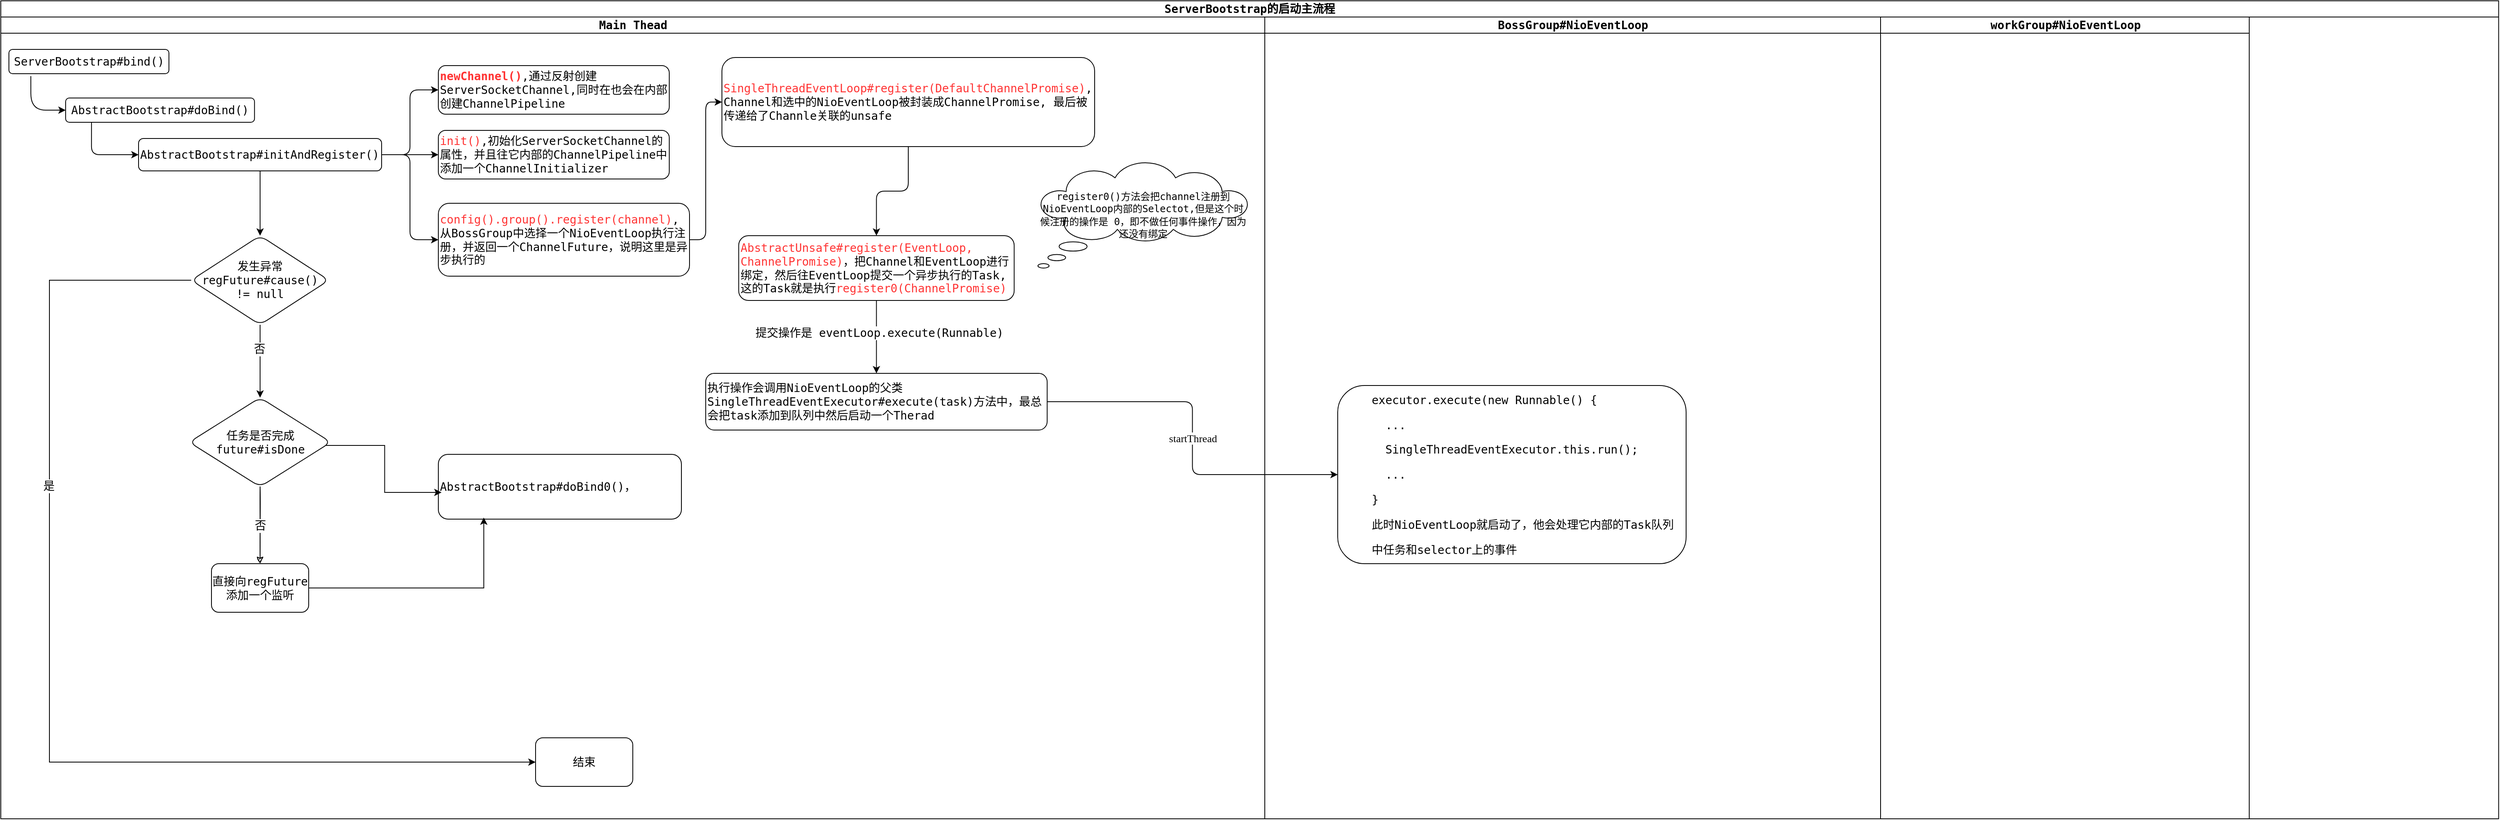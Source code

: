 <mxfile version="25.0.1">
  <diagram name="Page-1" id="74e2e168-ea6b-b213-b513-2b3c1d86103e">
    <mxGraphModel dx="3174" dy="1145" grid="1" gridSize="10" guides="1" tooltips="1" connect="1" arrows="1" fold="1" page="1" pageScale="1" pageWidth="1100" pageHeight="850" background="none" math="0" shadow="0">
      <root>
        <mxCell id="0" />
        <mxCell id="1" parent="0" />
        <mxCell id="77e6c97f196da883-1" value="ServerBootstrap的启动主流程" style="swimlane;html=1;childLayout=stackLayout;startSize=20;rounded=0;shadow=0;labelBackgroundColor=none;strokeWidth=1;fontFamily=Monaco, monospace;fontSize=14;align=center;fontSource=https%3A%2F%2Ffonts.googleapis.com%2Fcss%3Ffamily%3DMonaco%252C%2Bmonospace;" parent="1" vertex="1">
          <mxGeometry x="-30" y="70" width="3082.805" height="1010" as="geometry">
            <mxRectangle x="70" y="40" width="60" height="20" as="alternateBounds" />
          </mxGeometry>
        </mxCell>
        <mxCell id="77e6c97f196da883-2" value="Main Thead" style="swimlane;html=1;startSize=20;fontFamily=Monaco, monospace;fontSource=https%3A%2F%2Ffonts.googleapis.com%2Fcss%3Ffamily%3DMonaco%252C%2Bmonospace;fontSize=14;swimlaneLine=1;absoluteArcSize=0;" parent="77e6c97f196da883-1" vertex="1">
          <mxGeometry y="20" width="1560" height="990" as="geometry" />
        </mxCell>
        <mxCell id="LekEVazieS8v96OrT8rm-4" style="rounded=1;hachureGap=4;orthogonalLoop=1;jettySize=auto;html=1;exitX=0.137;exitY=1.1;exitDx=0;exitDy=0;entryX=0;entryY=0.5;entryDx=0;entryDy=0;fontFamily=Architects Daughter;fontSource=https%3A%2F%2Ffonts.googleapis.com%2Fcss%3Ffamily%3DArchitects%2BDaughter;jumpStyle=arc;jumpSize=6;flowAnimation=0;shadow=0;anchorPointDirection=1;startFill=1;endFill=1;orthogonal=0;enumerate=0;comic=0;edgeStyle=orthogonalEdgeStyle;arcSize=41;curved=0;exitPerimeter=0;" parent="77e6c97f196da883-2" source="77e6c97f196da883-8" target="LekEVazieS8v96OrT8rm-3" edge="1">
          <mxGeometry relative="1" as="geometry" />
        </mxCell>
        <mxCell id="77e6c97f196da883-8" value="ServerBootstrap#bind()" style="rounded=1;whiteSpace=wrap;html=1;shadow=0;labelBackgroundColor=none;strokeWidth=1;fontFamily=Monaco, monospace;fontSize=14;align=center;fontSource=https%3A%2F%2Ffonts.googleapis.com%2Fcss%3Ffamily%3DMonaco%252C%2Bmonospace;" parent="77e6c97f196da883-2" vertex="1">
          <mxGeometry x="10" y="40" width="197.5" height="30" as="geometry" />
        </mxCell>
        <mxCell id="LekEVazieS8v96OrT8rm-7" value="" style="edgeStyle=orthogonalEdgeStyle;rounded=1;hachureGap=4;orthogonalLoop=1;jettySize=auto;html=1;fontFamily=Architects Daughter;fontSource=https%3A%2F%2Ffonts.googleapis.com%2Fcss%3Ffamily%3DArchitects%2BDaughter;curved=0;entryX=0;entryY=0.5;entryDx=0;entryDy=0;exitX=0.137;exitY=0.967;exitDx=0;exitDy=0;exitPerimeter=0;" parent="77e6c97f196da883-2" source="LekEVazieS8v96OrT8rm-3" target="LekEVazieS8v96OrT8rm-6" edge="1">
          <mxGeometry relative="1" as="geometry" />
        </mxCell>
        <mxCell id="LekEVazieS8v96OrT8rm-3" value="AbstractBootstrap#doBind()" style="rounded=1;whiteSpace=wrap;html=1;shadow=0;labelBackgroundColor=none;strokeWidth=1;fontFamily=Monaco, monospace;fontSize=14;align=center;fontSource=https%3A%2F%2Ffonts.googleapis.com%2Fcss%3Ffamily%3DMonaco%252C%2Bmonospace;" parent="77e6c97f196da883-2" vertex="1">
          <mxGeometry x="80" y="100" width="233.12" height="30" as="geometry" />
        </mxCell>
        <mxCell id="LekEVazieS8v96OrT8rm-11" value="" style="edgeStyle=orthogonalEdgeStyle;rounded=1;hachureGap=4;orthogonalLoop=1;jettySize=auto;html=1;fontFamily=Architects Daughter;fontSource=https%3A%2F%2Ffonts.googleapis.com%2Fcss%3Ffamily%3DArchitects%2BDaughter;curved=0;entryX=0;entryY=0.5;entryDx=0;entryDy=0;" parent="77e6c97f196da883-2" source="LekEVazieS8v96OrT8rm-6" target="LekEVazieS8v96OrT8rm-10" edge="1">
          <mxGeometry relative="1" as="geometry" />
        </mxCell>
        <mxCell id="LekEVazieS8v96OrT8rm-15" style="edgeStyle=orthogonalEdgeStyle;rounded=1;hachureGap=4;orthogonalLoop=1;jettySize=auto;html=1;entryX=0;entryY=0.5;entryDx=0;entryDy=0;fontFamily=Architects Daughter;fontSource=https%3A%2F%2Ffonts.googleapis.com%2Fcss%3Ffamily%3DArchitects%2BDaughter;curved=0;" parent="77e6c97f196da883-2" source="LekEVazieS8v96OrT8rm-6" target="LekEVazieS8v96OrT8rm-14" edge="1">
          <mxGeometry relative="1" as="geometry" />
        </mxCell>
        <mxCell id="jJEf5UKBSsvZmzkTUECD-8" value="" style="edgeStyle=orthogonalEdgeStyle;rounded=1;hachureGap=4;orthogonalLoop=1;jettySize=auto;html=1;fontFamily=Architects Daughter;fontSource=https%3A%2F%2Ffonts.googleapis.com%2Fcss%3Ffamily%3DArchitects%2BDaughter;curved=0;" edge="1" parent="77e6c97f196da883-2" source="LekEVazieS8v96OrT8rm-6" target="jJEf5UKBSsvZmzkTUECD-7">
          <mxGeometry relative="1" as="geometry" />
        </mxCell>
        <mxCell id="LekEVazieS8v96OrT8rm-6" value="AbstractBootstrap#initAndRegister()" style="rounded=1;whiteSpace=wrap;html=1;shadow=0;labelBackgroundColor=none;strokeWidth=1;fontFamily=Monaco, monospace;fontSize=14;align=left;fontSource=https%3A%2F%2Ffonts.googleapis.com%2Fcss%3Ffamily%3DMonaco%252C%2Bmonospace;" parent="77e6c97f196da883-2" vertex="1">
          <mxGeometry x="170" y="150" width="300" height="40" as="geometry" />
        </mxCell>
        <mxCell id="LekEVazieS8v96OrT8rm-10" value="&lt;span style=&quot;background-color: initial;&quot;&gt;&lt;b&gt;&lt;font color=&quot;#ff3333&quot;&gt;newChannel()&lt;/font&gt;&lt;/b&gt;,通过反射创建ServerSocketChannel,同时在也会在内部创建ChannelPipeline&lt;/span&gt;" style="whiteSpace=wrap;html=1;fontSize=14;fontFamily=Monaco, monospace;align=left;rounded=1;shadow=0;labelBackgroundColor=none;strokeWidth=1;fontSource=https%3A%2F%2Ffonts.googleapis.com%2Fcss%3Ffamily%3DMonaco%252C%2Bmonospace;" parent="77e6c97f196da883-2" vertex="1">
          <mxGeometry x="540" y="60" width="285" height="60" as="geometry" />
        </mxCell>
        <mxCell id="LekEVazieS8v96OrT8rm-12" value="" style="edgeStyle=orthogonalEdgeStyle;rounded=1;hachureGap=4;orthogonalLoop=1;jettySize=auto;html=1;fontFamily=Architects Daughter;fontSource=https%3A%2F%2Ffonts.googleapis.com%2Fcss%3Ffamily%3DArchitects%2BDaughter;curved=0;exitX=1;exitY=0.5;exitDx=0;exitDy=0;" parent="77e6c97f196da883-2" source="LekEVazieS8v96OrT8rm-6" target="LekEVazieS8v96OrT8rm-13" edge="1">
          <mxGeometry relative="1" as="geometry">
            <mxPoint x="580" y="320" as="sourcePoint" />
          </mxGeometry>
        </mxCell>
        <mxCell id="LekEVazieS8v96OrT8rm-13" value="&lt;span style=&quot;background-color: initial;&quot;&gt;&lt;font color=&quot;#ff3333&quot;&gt;init()&lt;/font&gt;,初始化ServerSocketChannel的属性，并且往它内部的ChannelPipeline中添加一个ChannelInitializer&lt;/span&gt;" style="whiteSpace=wrap;html=1;fontSize=14;fontFamily=Monaco, monospace;align=left;rounded=1;shadow=0;labelBackgroundColor=none;strokeWidth=1;fontSource=https%3A%2F%2Ffonts.googleapis.com%2Fcss%3Ffamily%3DMonaco%252C%2Bmonospace;" parent="77e6c97f196da883-2" vertex="1">
          <mxGeometry x="540" y="140" width="285" height="60" as="geometry" />
        </mxCell>
        <mxCell id="LekEVazieS8v96OrT8rm-19" value="" style="edgeStyle=orthogonalEdgeStyle;rounded=1;hachureGap=4;orthogonalLoop=1;jettySize=auto;html=1;fontFamily=Architects Daughter;fontSource=https%3A%2F%2Ffonts.googleapis.com%2Fcss%3Ffamily%3DArchitects%2BDaughter;curved=0;entryX=0;entryY=0.5;entryDx=0;entryDy=0;" parent="77e6c97f196da883-2" source="LekEVazieS8v96OrT8rm-14" target="LekEVazieS8v96OrT8rm-18" edge="1">
          <mxGeometry relative="1" as="geometry" />
        </mxCell>
        <mxCell id="LekEVazieS8v96OrT8rm-14" value="&lt;span style=&quot;background-color: initial;&quot;&gt;&lt;font color=&quot;#ff3333&quot;&gt;config().group().register(channel)&lt;/font&gt;,从BossGroup中选择一个NioEventLoop执行注册，并返回一个ChannelFuture，说明这里是异步执行的&lt;/span&gt;" style="whiteSpace=wrap;html=1;fontSize=14;fontFamily=Monaco, monospace;align=left;rounded=1;shadow=0;labelBackgroundColor=none;strokeWidth=1;fontSource=https%3A%2F%2Ffonts.googleapis.com%2Fcss%3Ffamily%3DMonaco%252C%2Bmonospace;" parent="77e6c97f196da883-2" vertex="1">
          <mxGeometry x="540" y="230" width="310" height="90" as="geometry" />
        </mxCell>
        <mxCell id="LekEVazieS8v96OrT8rm-16" value="AbstractBootstrap#doBind0()，" style="rounded=1;whiteSpace=wrap;html=1;shadow=0;labelBackgroundColor=none;strokeWidth=1;fontFamily=Monaco, monospace;fontSize=14;align=left;fontSource=https%3A%2F%2Ffonts.googleapis.com%2Fcss%3Ffamily%3DMonaco%252C%2Bmonospace;" parent="77e6c97f196da883-2" vertex="1">
          <mxGeometry x="540" y="540" width="300" height="80" as="geometry" />
        </mxCell>
        <mxCell id="LekEVazieS8v96OrT8rm-21" value="" style="edgeStyle=orthogonalEdgeStyle;rounded=1;hachureGap=4;orthogonalLoop=1;jettySize=auto;html=1;fontFamily=Architects Daughter;fontSource=https%3A%2F%2Ffonts.googleapis.com%2Fcss%3Ffamily%3DArchitects%2BDaughter;curved=0;" parent="77e6c97f196da883-2" source="LekEVazieS8v96OrT8rm-18" target="LekEVazieS8v96OrT8rm-20" edge="1">
          <mxGeometry relative="1" as="geometry" />
        </mxCell>
        <mxCell id="LekEVazieS8v96OrT8rm-18" value="&lt;font color=&quot;#ff3333&quot;&gt;SingleThreadEventLoop#register(DefaultChannelPromise)&lt;/font&gt;, Channel和选中的NioEventLoop被封装成ChannelPromise, 最后被传递给了Channle关联的unsafe" style="whiteSpace=wrap;html=1;fontSize=14;fontFamily=Monaco, monospace;align=left;rounded=1;shadow=0;labelBackgroundColor=none;strokeWidth=1;fontSource=https%3A%2F%2Ffonts.googleapis.com%2Fcss%3Ffamily%3DMonaco%252C%2Bmonospace;" parent="77e6c97f196da883-2" vertex="1">
          <mxGeometry x="890" y="50" width="460" height="110" as="geometry" />
        </mxCell>
        <mxCell id="LekEVazieS8v96OrT8rm-20" value="&lt;font color=&quot;#ff3333&quot;&gt;AbstractUnsafe#register(EventLoop, ChannelPromise)&lt;/font&gt;，把Channel和EventLoop进行绑定，然后往EventLoop提交一个异步执行的Task,这的Task就是执行&lt;font color=&quot;#ff3333&quot;&gt;register0(ChannelPromise)&lt;/font&gt;" style="whiteSpace=wrap;html=1;fontSize=14;fontFamily=Monaco, monospace;align=left;rounded=1;shadow=0;labelBackgroundColor=none;strokeWidth=1;fontSource=https%3A%2F%2Ffonts.googleapis.com%2Fcss%3Ffamily%3DMonaco%252C%2Bmonospace;" parent="77e6c97f196da883-2" vertex="1">
          <mxGeometry x="910.7" y="270" width="340" height="80" as="geometry" />
        </mxCell>
        <mxCell id="LekEVazieS8v96OrT8rm-22" value="执行操作会调用NioEventLoop的父类&lt;span style=&quot;font-family: Monaco, monospace; font-size: 10.5pt;&quot;&gt;SingleThreadEventExecutor&lt;/span&gt;#execute(task)方法中，最总会把task添加到队列中然后启动一个Therad" style="whiteSpace=wrap;html=1;fontSize=14;fontFamily=Monaco, monospace;align=left;rounded=1;shadow=0;labelBackgroundColor=none;strokeWidth=1;fontSource=https%3A%2F%2Ffonts.googleapis.com%2Fcss%3Ffamily%3DMonaco%252C%2Bmonospace;" parent="77e6c97f196da883-2" vertex="1">
          <mxGeometry x="870" y="440" width="421.41" height="70" as="geometry" />
        </mxCell>
        <mxCell id="LekEVazieS8v96OrT8rm-23" value="" style="edgeStyle=orthogonalEdgeStyle;rounded=1;hachureGap=4;orthogonalLoop=1;jettySize=auto;html=1;fontFamily=Architects Daughter;fontSource=https%3A%2F%2Ffonts.googleapis.com%2Fcss%3Ffamily%3DArchitects%2BDaughter;curved=0;" parent="77e6c97f196da883-2" source="LekEVazieS8v96OrT8rm-20" target="LekEVazieS8v96OrT8rm-22" edge="1">
          <mxGeometry relative="1" as="geometry" />
        </mxCell>
        <mxCell id="LekEVazieS8v96OrT8rm-24" value="&lt;font face=&quot;Monaco, monospace&quot; style=&quot;font-size: 14px;&quot;&gt;提交操作是 eventLoop.execute(Runnable)&lt;/font&gt;" style="edgeLabel;html=1;align=center;verticalAlign=middle;resizable=0;points=[];sketch=1;hachureGap=4;jiggle=2;curveFitting=1;fontFamily=Architects Daughter;fontSource=https%3A%2F%2Ffonts.googleapis.com%2Fcss%3Ffamily%3DArchitects%2BDaughter;" parent="LekEVazieS8v96OrT8rm-23" vertex="1" connectable="0">
          <mxGeometry x="-0.114" y="3" relative="1" as="geometry">
            <mxPoint as="offset" />
          </mxGeometry>
        </mxCell>
        <mxCell id="jJEf5UKBSsvZmzkTUECD-6" value="&lt;font data-font-src=&quot;https://fonts.googleapis.com/css?family=Monaco%2C+monospace&quot; face=&quot;Monaco, monospace&quot;&gt;register0()方法会把channel注册到NioEventLoop内部的Selectot,但是这个时候注册的操作是 0，即不做任何事件操作，因为还没有绑定&lt;/font&gt;" style="whiteSpace=wrap;html=1;shape=mxgraph.basic.cloud_callout;hachureGap=4;fontFamily=Architects Daughter;fontSource=https%3A%2F%2Ffonts.googleapis.com%2Fcss%3Ffamily%3DArchitects%2BDaughter;" vertex="1" parent="77e6c97f196da883-2">
          <mxGeometry x="1280" y="180" width="260" height="130" as="geometry" />
        </mxCell>
        <mxCell id="jJEf5UKBSsvZmzkTUECD-11" value="" style="edgeStyle=elbowEdgeStyle;rounded=0;hachureGap=4;orthogonalLoop=1;jettySize=auto;html=1;fontFamily=Architects Daughter;fontSource=https%3A%2F%2Ffonts.googleapis.com%2Fcss%3Ffamily%3DArchitects%2BDaughter;exitX=0;exitY=0.5;exitDx=0;exitDy=0;" edge="1" parent="77e6c97f196da883-2" source="jJEf5UKBSsvZmzkTUECD-7" target="jJEf5UKBSsvZmzkTUECD-10">
          <mxGeometry relative="1" as="geometry">
            <Array as="points">
              <mxPoint x="60" y="580" />
            </Array>
          </mxGeometry>
        </mxCell>
        <mxCell id="jJEf5UKBSsvZmzkTUECD-12" value="&lt;font style=&quot;font-size: 14px;&quot; data-font-src=&quot;https://fonts.googleapis.com/css?family=Monaco%2C+monospace&quot; face=&quot;Monaco, monospace&quot;&gt;是&lt;/font&gt;" style="edgeLabel;html=1;align=center;verticalAlign=middle;resizable=0;points=[];sketch=1;hachureGap=4;jiggle=2;curveFitting=1;fontFamily=Architects Daughter;fontSource=https%3A%2F%2Ffonts.googleapis.com%2Fcss%3Ffamily%3DArchitects%2BDaughter;" vertex="1" connectable="0" parent="jJEf5UKBSsvZmzkTUECD-11">
          <mxGeometry x="-0.374" y="-1" relative="1" as="geometry">
            <mxPoint as="offset" />
          </mxGeometry>
        </mxCell>
        <mxCell id="jJEf5UKBSsvZmzkTUECD-14" value="" style="edgeStyle=orthogonalEdgeStyle;rounded=0;hachureGap=4;orthogonalLoop=1;jettySize=auto;html=1;fontFamily=Architects Daughter;fontSource=https%3A%2F%2Ffonts.googleapis.com%2Fcss%3Ffamily%3DArchitects%2BDaughter;" edge="1" parent="77e6c97f196da883-2" source="jJEf5UKBSsvZmzkTUECD-7" target="jJEf5UKBSsvZmzkTUECD-13">
          <mxGeometry relative="1" as="geometry" />
        </mxCell>
        <mxCell id="jJEf5UKBSsvZmzkTUECD-15" value="&lt;font style=&quot;font-size: 14px;&quot; data-font-src=&quot;https://fonts.googleapis.com/css?family=Monaco%2C+monospace&quot; face=&quot;Monaco, monospace&quot;&gt;否&lt;/font&gt;" style="edgeLabel;html=1;align=center;verticalAlign=middle;resizable=0;points=[];sketch=1;hachureGap=4;jiggle=2;curveFitting=1;fontFamily=Architects Daughter;fontSource=https%3A%2F%2Ffonts.googleapis.com%2Fcss%3Ffamily%3DArchitects%2BDaughter;" vertex="1" connectable="0" parent="jJEf5UKBSsvZmzkTUECD-14">
          <mxGeometry x="-0.35" y="-1" relative="1" as="geometry">
            <mxPoint as="offset" />
          </mxGeometry>
        </mxCell>
        <mxCell id="jJEf5UKBSsvZmzkTUECD-7" value="发生异常regFuture#cause() != null" style="rhombus;whiteSpace=wrap;html=1;fontSize=14;fontFamily=Monaco, monospace;align=center;rounded=1;shadow=0;labelBackgroundColor=none;strokeWidth=1;fontSource=https%3A%2F%2Ffonts.googleapis.com%2Fcss%3Ffamily%3DMonaco%252C%2Bmonospace;" vertex="1" parent="77e6c97f196da883-2">
          <mxGeometry x="235" y="270" width="170" height="110" as="geometry" />
        </mxCell>
        <mxCell id="jJEf5UKBSsvZmzkTUECD-10" value="结束" style="whiteSpace=wrap;html=1;fontSize=14;fontFamily=Monaco, monospace;rounded=1;shadow=0;labelBackgroundColor=none;strokeWidth=1;fontSource=https%3A%2F%2Ffonts.googleapis.com%2Fcss%3Ffamily%3DMonaco%252C%2Bmonospace;" vertex="1" parent="77e6c97f196da883-2">
          <mxGeometry x="660" y="890" width="120" height="60" as="geometry" />
        </mxCell>
        <mxCell id="jJEf5UKBSsvZmzkTUECD-17" value="&lt;font style=&quot;font-size: 14px;&quot; data-font-src=&quot;https://fonts.googleapis.com/css?family=Monaco%2C+monospace&quot; face=&quot;Monaco, monospace&quot;&gt;否&lt;/font&gt;" style="edgeStyle=orthogonalEdgeStyle;rounded=0;sketch=1;hachureGap=4;jiggle=2;curveFitting=1;orthogonalLoop=1;jettySize=auto;html=1;fontFamily=Architects Daughter;fontSource=https%3A%2F%2Ffonts.googleapis.com%2Fcss%3Ffamily%3DArchitects%2BDaughter;" edge="1" parent="77e6c97f196da883-2" source="jJEf5UKBSsvZmzkTUECD-13" target="jJEf5UKBSsvZmzkTUECD-16">
          <mxGeometry relative="1" as="geometry" />
        </mxCell>
        <mxCell id="jJEf5UKBSsvZmzkTUECD-13" value="&lt;div&gt;任务是否完成&lt;/div&gt;future#isDone" style="rhombus;whiteSpace=wrap;html=1;fontSize=14;fontFamily=Monaco, monospace;align=center;rounded=1;shadow=0;labelBackgroundColor=none;strokeWidth=1;fontSource=https%3A%2F%2Ffonts.googleapis.com%2Fcss%3Ffamily%3DMonaco%252C%2Bmonospace;" vertex="1" parent="77e6c97f196da883-2">
          <mxGeometry x="232.5" y="470" width="175" height="110" as="geometry" />
        </mxCell>
        <mxCell id="jJEf5UKBSsvZmzkTUECD-16" value="直接向regFuture添加一个监听" style="whiteSpace=wrap;html=1;fontSize=14;fontFamily=Monaco, monospace;rounded=1;shadow=0;labelBackgroundColor=none;strokeWidth=1;fontSource=https%3A%2F%2Ffonts.googleapis.com%2Fcss%3Ffamily%3DMonaco%252C%2Bmonospace;" vertex="1" parent="77e6c97f196da883-2">
          <mxGeometry x="260" y="675" width="120" height="60" as="geometry" />
        </mxCell>
        <mxCell id="jJEf5UKBSsvZmzkTUECD-19" style="edgeStyle=orthogonalEdgeStyle;rounded=0;hachureGap=4;orthogonalLoop=1;jettySize=auto;html=1;entryX=0.187;entryY=0.975;entryDx=0;entryDy=0;entryPerimeter=0;fontFamily=Architects Daughter;fontSource=https%3A%2F%2Ffonts.googleapis.com%2Fcss%3Ffamily%3DArchitects%2BDaughter;" edge="1" parent="77e6c97f196da883-2" source="jJEf5UKBSsvZmzkTUECD-16" target="LekEVazieS8v96OrT8rm-16">
          <mxGeometry relative="1" as="geometry" />
        </mxCell>
        <mxCell id="jJEf5UKBSsvZmzkTUECD-20" style="edgeStyle=orthogonalEdgeStyle;rounded=0;hachureGap=4;orthogonalLoop=1;jettySize=auto;html=1;entryX=0.013;entryY=0.588;entryDx=0;entryDy=0;entryPerimeter=0;fontFamily=Architects Daughter;fontSource=https%3A%2F%2Ffonts.googleapis.com%2Fcss%3Ffamily%3DArchitects%2BDaughter;exitX=0.963;exitY=0.536;exitDx=0;exitDy=0;exitPerimeter=0;" edge="1" parent="77e6c97f196da883-2" source="jJEf5UKBSsvZmzkTUECD-13" target="LekEVazieS8v96OrT8rm-16">
          <mxGeometry relative="1" as="geometry" />
        </mxCell>
        <mxCell id="77e6c97f196da883-3" value="BossGroup#NioEventLoop" style="swimlane;html=1;startSize=20;fontFamily=Monaco, monospace;fontSource=https%3A%2F%2Ffonts.googleapis.com%2Fcss%3Ffamily%3DMonaco%252C%2Bmonospace;fontSize=14;" parent="77e6c97f196da883-1" vertex="1">
          <mxGeometry x="1560" y="20" width="760" height="990" as="geometry" />
        </mxCell>
        <mxCell id="jJEf5UKBSsvZmzkTUECD-3" value="&lt;blockquote style=&quot;margin: 0 0 0 40px; border: none; padding: 0px;&quot;&gt;&lt;div style=&quot;&quot;&gt;&lt;pre style=&quot;font-size: 10.5pt;&quot;&gt;&lt;font style=&quot;&quot; data-font-src=&quot;https://fonts.googleapis.com/css?family=Monaco%2C+monospace&quot; face=&quot;Monaco, monospace&quot;&gt;executor.execute(new Runnable() {&lt;/font&gt;&lt;/pre&gt;&lt;/div&gt;&lt;div style=&quot;&quot;&gt;&lt;pre style=&quot;font-size: 10.5pt;&quot;&gt;&lt;font style=&quot;&quot; data-font-src=&quot;https://fonts.googleapis.com/css?family=Monaco%2C+monospace&quot; face=&quot;Monaco, monospace&quot;&gt;  ...&lt;/font&gt;&lt;/pre&gt;&lt;/div&gt;&lt;div style=&quot;&quot;&gt;&lt;pre style=&quot;font-size: 10.5pt;&quot;&gt;&lt;font face=&quot;Monaco, monospace&quot;&gt;  &lt;/font&gt;SingleThreadEventExecutor.&lt;span style=&quot;font-family: Monaco, monospace; font-size: 10.5pt; white-space: normal;&quot;&gt;this&lt;/span&gt;&lt;span style=&quot;font-family: Monaco, monospace; font-size: 10.5pt; white-space: normal;&quot;&gt;.run()&lt;/span&gt;&lt;span style=&quot;font-family: Monaco, monospace; font-size: 10.5pt; white-space: normal;&quot;&gt;;&lt;/span&gt;&lt;/pre&gt;&lt;/div&gt;&lt;div style=&quot;&quot;&gt;&lt;pre style=&quot;font-size: 10.5pt;&quot;&gt;&lt;font style=&quot;&quot; data-font-src=&quot;https://fonts.googleapis.com/css?family=Monaco%2C+monospace&quot; face=&quot;Monaco, monospace&quot;&gt;  ...&lt;/font&gt;&lt;/pre&gt;&lt;/div&gt;&lt;div style=&quot;&quot;&gt;&lt;pre style=&quot;font-size: 10.5pt;&quot;&gt;&lt;font style=&quot;&quot; data-font-src=&quot;https://fonts.googleapis.com/css?family=Monaco%2C+monospace&quot; face=&quot;Monaco, monospace&quot;&gt;}&lt;/font&gt;&lt;/pre&gt;&lt;pre style=&quot;font-size: 10.5pt;&quot;&gt;&lt;font face=&quot;Monaco, monospace&quot;&gt;此时NioEventLoop就启动了，他会处理它内部的Task队列&lt;/font&gt;&lt;/pre&gt;&lt;pre style=&quot;font-size: 10.5pt;&quot;&gt;&lt;font face=&quot;Monaco, monospace&quot;&gt;中任务和selector上的事件&lt;/font&gt;&lt;/pre&gt;&lt;/div&gt;&lt;/blockquote&gt;" style="whiteSpace=wrap;html=1;fontSize=14;fontFamily=Monaco, monospace;align=left;rounded=1;shadow=0;labelBackgroundColor=none;strokeWidth=1;fontSource=https%3A%2F%2Ffonts.googleapis.com%2Fcss%3Ffamily%3DMonaco%252C%2Bmonospace;" vertex="1" parent="77e6c97f196da883-3">
          <mxGeometry x="90" y="455" width="430" height="220" as="geometry" />
        </mxCell>
        <mxCell id="77e6c97f196da883-4" value="workGroup#NioEventLoop" style="swimlane;html=1;startSize=20;fontFamily=Monaco, monospace;fontSource=https%3A%2F%2Ffonts.googleapis.com%2Fcss%3Ffamily%3DMonaco%252C%2Bmonospace;fontSize=14;" parent="77e6c97f196da883-1" vertex="1">
          <mxGeometry x="2320" y="20" width="455" height="990" as="geometry" />
        </mxCell>
        <mxCell id="jJEf5UKBSsvZmzkTUECD-4" value="&lt;font style=&quot;font-size: 13px;&quot; face=&quot;Comic Sans MS&quot;&gt;startThread&lt;/font&gt;" style="edgeStyle=orthogonalEdgeStyle;rounded=1;hachureGap=4;orthogonalLoop=1;jettySize=auto;html=1;fontFamily=Architects Daughter;fontSource=https%3A%2F%2Ffonts.googleapis.com%2Fcss%3Ffamily%3DArchitects%2BDaughter;curved=0;entryX=0;entryY=0.5;entryDx=0;entryDy=0;" edge="1" parent="77e6c97f196da883-1" source="LekEVazieS8v96OrT8rm-22" target="jJEf5UKBSsvZmzkTUECD-3">
          <mxGeometry relative="1" as="geometry" />
        </mxCell>
      </root>
    </mxGraphModel>
  </diagram>
</mxfile>
